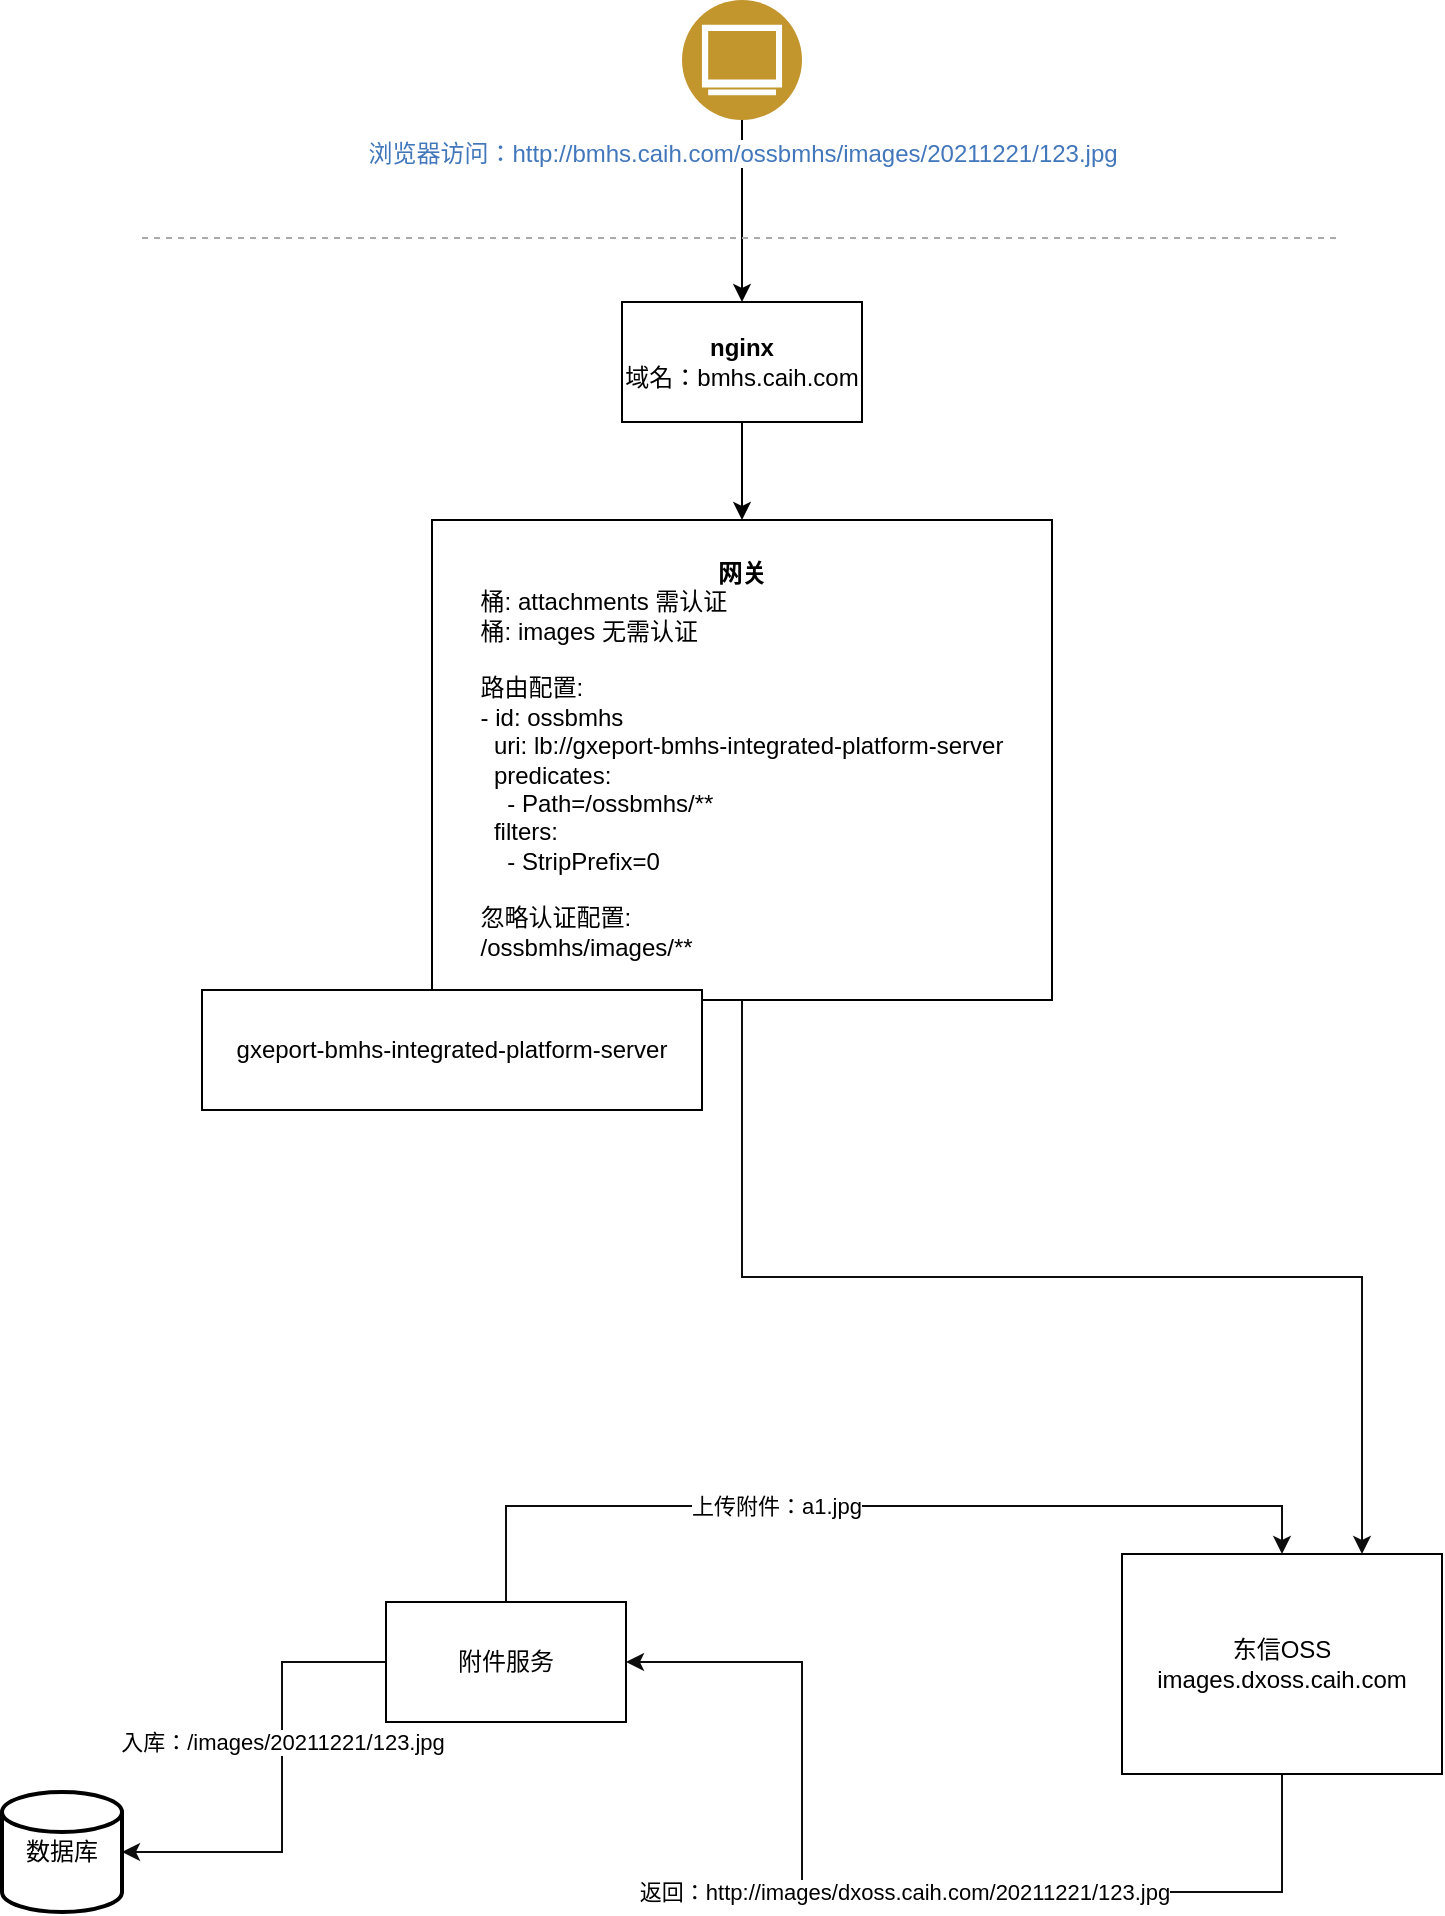 <mxfile version="16.0.3" type="github">
  <diagram id="pYRl8vjKHbRJ7Xavpx-g" name="Page-1">
    <mxGraphModel dx="1422" dy="762" grid="1" gridSize="10" guides="1" tooltips="1" connect="1" arrows="1" fold="1" page="1" pageScale="1" pageWidth="827" pageHeight="1169" math="0" shadow="0">
      <root>
        <mxCell id="0" />
        <mxCell id="1" parent="0" />
        <mxCell id="lx5M7IF353iP7vNjwrQu-17" style="edgeStyle=orthogonalEdgeStyle;rounded=0;orthogonalLoop=1;jettySize=auto;html=1;exitX=0.5;exitY=1;exitDx=0;exitDy=0;entryX=0.75;entryY=0;entryDx=0;entryDy=0;strokeColor=#0D0D0D;" parent="1" source="jab4PAsLs41NmtKCzUoU-1" target="lx5M7IF353iP7vNjwrQu-6" edge="1">
          <mxGeometry relative="1" as="geometry" />
        </mxCell>
        <mxCell id="lx5M7IF353iP7vNjwrQu-18" value="&lt;div style=&quot;text-align: left&quot;&gt;&lt;br&gt;&lt;/div&gt;" style="edgeLabel;html=1;align=center;verticalAlign=middle;resizable=0;points=[];" parent="lx5M7IF353iP7vNjwrQu-17" vertex="1" connectable="0">
          <mxGeometry x="-0.332" y="-1" relative="1" as="geometry">
            <mxPoint as="offset" />
          </mxGeometry>
        </mxCell>
        <mxCell id="jab4PAsLs41NmtKCzUoU-2" style="edgeStyle=orthogonalEdgeStyle;rounded=0;orthogonalLoop=1;jettySize=auto;html=1;exitX=0.5;exitY=1;exitDx=0;exitDy=0;entryX=0.5;entryY=0;entryDx=0;entryDy=0;" edge="1" parent="1" source="lx5M7IF353iP7vNjwrQu-1" target="jab4PAsLs41NmtKCzUoU-1">
          <mxGeometry relative="1" as="geometry" />
        </mxCell>
        <mxCell id="lx5M7IF353iP7vNjwrQu-1" value="&lt;b&gt;nginx&lt;/b&gt;&lt;br&gt;域名：bmhs.caih.com" style="rounded=0;whiteSpace=wrap;html=1;" parent="1" vertex="1">
          <mxGeometry x="330" y="211" width="120" height="60" as="geometry" />
        </mxCell>
        <mxCell id="lx5M7IF353iP7vNjwrQu-4" style="edgeStyle=orthogonalEdgeStyle;rounded=0;orthogonalLoop=1;jettySize=auto;html=1;exitX=0.5;exitY=1;exitDx=0;exitDy=0;entryX=0.5;entryY=0;entryDx=0;entryDy=0;" parent="1" source="lx5M7IF353iP7vNjwrQu-3" target="lx5M7IF353iP7vNjwrQu-1" edge="1">
          <mxGeometry relative="1" as="geometry" />
        </mxCell>
        <mxCell id="lx5M7IF353iP7vNjwrQu-3" value="浏览器访问：http://bmhs.caih.com/ossbmhs/images/20211221/123.jpg" style="aspect=fixed;perimeter=ellipsePerimeter;html=1;align=center;shadow=0;dashed=0;fontColor=#4277BB;labelBackgroundColor=#ffffff;fontSize=12;spacingTop=3;image;image=img/lib/ibm/users/browser.svg;" parent="1" vertex="1">
          <mxGeometry x="360" y="60" width="60" height="60" as="geometry" />
        </mxCell>
        <mxCell id="lx5M7IF353iP7vNjwrQu-5" value="" style="endArrow=none;html=1;rounded=0;strokeColor=#ABABAB;dashed=1;" parent="1" edge="1">
          <mxGeometry width="50" height="50" relative="1" as="geometry">
            <mxPoint x="90" y="179" as="sourcePoint" />
            <mxPoint x="690" y="179" as="targetPoint" />
          </mxGeometry>
        </mxCell>
        <mxCell id="lx5M7IF353iP7vNjwrQu-11" style="edgeStyle=orthogonalEdgeStyle;rounded=0;orthogonalLoop=1;jettySize=auto;html=1;exitX=0.5;exitY=1;exitDx=0;exitDy=0;entryX=1;entryY=0.5;entryDx=0;entryDy=0;strokeColor=#0D0D0D;" parent="1" source="lx5M7IF353iP7vNjwrQu-6" target="lx5M7IF353iP7vNjwrQu-7" edge="1">
          <mxGeometry relative="1" as="geometry">
            <Array as="points">
              <mxPoint x="660" y="1006" />
              <mxPoint x="420" y="1006" />
              <mxPoint x="420" y="891" />
            </Array>
          </mxGeometry>
        </mxCell>
        <mxCell id="lx5M7IF353iP7vNjwrQu-12" value="返回：http://images/dxoss.caih.com/20211221/123.jpg" style="edgeLabel;html=1;align=center;verticalAlign=middle;resizable=0;points=[];" parent="lx5M7IF353iP7vNjwrQu-11" vertex="1" connectable="0">
          <mxGeometry x="-0.01" relative="1" as="geometry">
            <mxPoint as="offset" />
          </mxGeometry>
        </mxCell>
        <mxCell id="lx5M7IF353iP7vNjwrQu-6" value="东信OSS&lt;br&gt;images.dxoss.caih.com" style="rounded=0;whiteSpace=wrap;html=1;" parent="1" vertex="1">
          <mxGeometry x="580" y="837" width="160" height="110" as="geometry" />
        </mxCell>
        <mxCell id="lx5M7IF353iP7vNjwrQu-8" style="edgeStyle=orthogonalEdgeStyle;rounded=0;orthogonalLoop=1;jettySize=auto;html=1;exitX=0.5;exitY=0;exitDx=0;exitDy=0;entryX=0.5;entryY=0;entryDx=0;entryDy=0;strokeColor=#0D0D0D;" parent="1" source="lx5M7IF353iP7vNjwrQu-7" target="lx5M7IF353iP7vNjwrQu-6" edge="1">
          <mxGeometry relative="1" as="geometry">
            <Array as="points">
              <mxPoint x="272" y="813" />
              <mxPoint x="660" y="813" />
            </Array>
          </mxGeometry>
        </mxCell>
        <mxCell id="lx5M7IF353iP7vNjwrQu-9" value="上传附件：a1.jpg" style="edgeLabel;html=1;align=center;verticalAlign=middle;resizable=0;points=[];" parent="lx5M7IF353iP7vNjwrQu-8" vertex="1" connectable="0">
          <mxGeometry x="-0.207" relative="1" as="geometry">
            <mxPoint as="offset" />
          </mxGeometry>
        </mxCell>
        <mxCell id="lx5M7IF353iP7vNjwrQu-15" style="edgeStyle=orthogonalEdgeStyle;rounded=0;orthogonalLoop=1;jettySize=auto;html=1;exitX=0;exitY=0.5;exitDx=0;exitDy=0;strokeColor=#0D0D0D;" parent="1" source="lx5M7IF353iP7vNjwrQu-7" target="lx5M7IF353iP7vNjwrQu-14" edge="1">
          <mxGeometry relative="1" as="geometry">
            <Array as="points">
              <mxPoint x="160" y="891" />
              <mxPoint x="160" y="986" />
            </Array>
          </mxGeometry>
        </mxCell>
        <mxCell id="lx5M7IF353iP7vNjwrQu-16" value="入库：/images/20211221/123.jpg" style="edgeLabel;html=1;align=center;verticalAlign=middle;resizable=0;points=[];" parent="lx5M7IF353iP7vNjwrQu-15" vertex="1" connectable="0">
          <mxGeometry x="-0.188" relative="1" as="geometry">
            <mxPoint as="offset" />
          </mxGeometry>
        </mxCell>
        <mxCell id="lx5M7IF353iP7vNjwrQu-7" value="附件服务" style="rounded=0;whiteSpace=wrap;html=1;" parent="1" vertex="1">
          <mxGeometry x="212" y="861" width="120" height="60" as="geometry" />
        </mxCell>
        <mxCell id="lx5M7IF353iP7vNjwrQu-14" value="数据库" style="strokeWidth=2;html=1;shape=mxgraph.flowchart.database;whiteSpace=wrap;" parent="1" vertex="1">
          <mxGeometry x="20" y="956" width="60" height="60" as="geometry" />
        </mxCell>
        <mxCell id="jab4PAsLs41NmtKCzUoU-1" value="&lt;b&gt;网关&lt;/b&gt;&lt;br&gt;&lt;div style=&quot;text-align: left&quot;&gt;桶: attachments 需认证&lt;/div&gt;&lt;div style=&quot;text-align: left&quot;&gt;桶: images 无需认证&lt;/div&gt;&lt;div style=&quot;text-align: left&quot;&gt;&lt;br&gt;&lt;/div&gt;&lt;div style=&quot;text-align: left&quot;&gt;路由配置:&lt;/div&gt;&lt;div style=&quot;text-align: left&quot;&gt;- id: ossbmhs&lt;/div&gt;&lt;div style=&quot;text-align: left&quot;&gt;&amp;nbsp; uri: lb://gxeport-bmhs-integrated-platform-server&lt;/div&gt;&lt;div style=&quot;text-align: left&quot;&gt;&amp;nbsp; predicates:&lt;/div&gt;&lt;div style=&quot;text-align: left&quot;&gt;&amp;nbsp; &amp;nbsp; - Path=/ossbmhs/**&lt;/div&gt;&lt;div style=&quot;text-align: left&quot;&gt;&amp;nbsp; filters:&lt;/div&gt;&lt;div style=&quot;text-align: left&quot;&gt;&amp;nbsp; &amp;nbsp; - StripPrefix=0&lt;/div&gt;&lt;div style=&quot;text-align: left&quot;&gt;&lt;br&gt;&lt;/div&gt;&lt;div style=&quot;text-align: left&quot;&gt;忽略认证配置:&lt;/div&gt;&lt;div style=&quot;text-align: left&quot;&gt;/ossbmhs/images/**&lt;br&gt;&lt;/div&gt;" style="rounded=0;whiteSpace=wrap;html=1;" vertex="1" parent="1">
          <mxGeometry x="235" y="320" width="310" height="240" as="geometry" />
        </mxCell>
        <mxCell id="jab4PAsLs41NmtKCzUoU-3" value="gxeport-bmhs-integrated-platform-server" style="rounded=0;whiteSpace=wrap;html=1;" vertex="1" parent="1">
          <mxGeometry x="120" y="555" width="250" height="60" as="geometry" />
        </mxCell>
      </root>
    </mxGraphModel>
  </diagram>
</mxfile>
